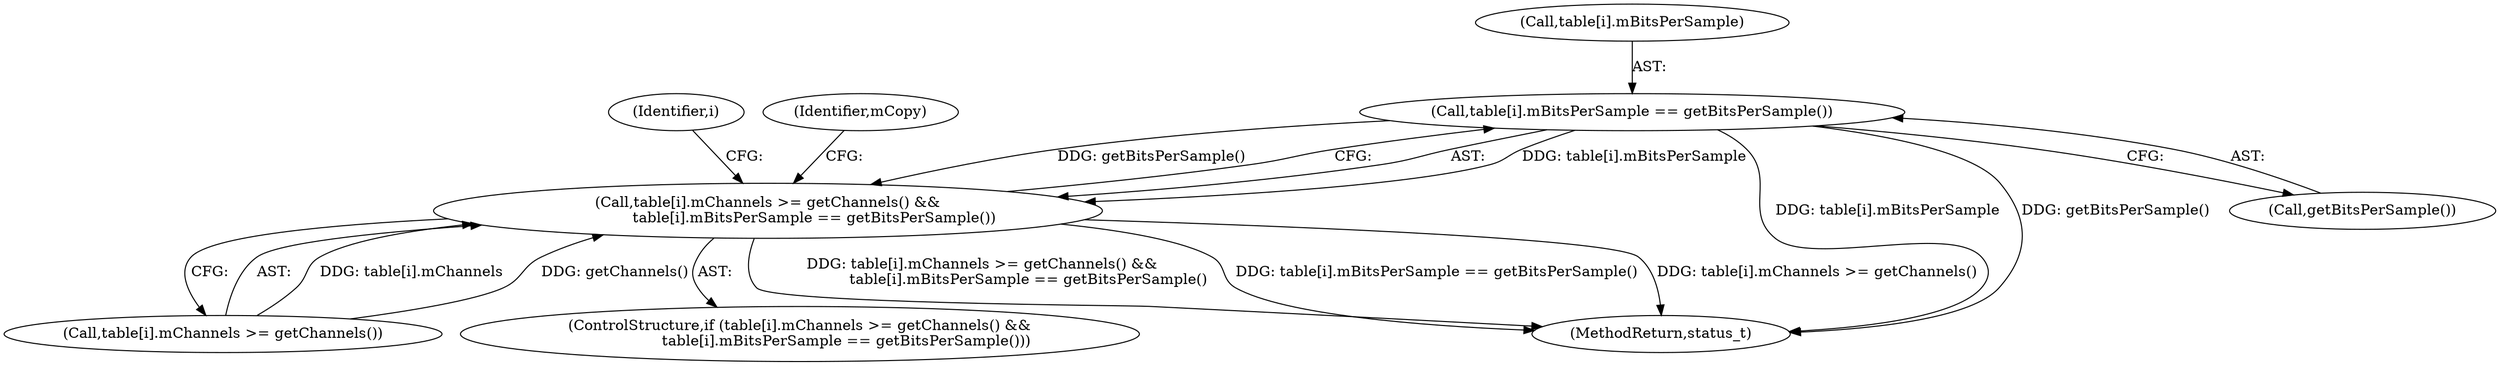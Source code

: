 digraph "0_Android_acc192347665943ca674acf117e4f74a88436922_10@array" {
"1000251" [label="(Call,table[i].mBitsPerSample == getBitsPerSample())"];
"1000243" [label="(Call,table[i].mChannels >= getChannels() &&\n                    table[i].mBitsPerSample == getBitsPerSample())"];
"1000252" [label="(Call,table[i].mBitsPerSample)"];
"1000300" [label="(MethodReturn,status_t)"];
"1000244" [label="(Call,table[i].mChannels >= getChannels())"];
"1000243" [label="(Call,table[i].mChannels >= getChannels() &&\n                    table[i].mBitsPerSample == getBitsPerSample())"];
"1000257" [label="(Call,getBitsPerSample())"];
"1000242" [label="(ControlStructure,if (table[i].mChannels >= getChannels() &&\n                    table[i].mBitsPerSample == getBitsPerSample()))"];
"1000240" [label="(Identifier,i)"];
"1000251" [label="(Call,table[i].mBitsPerSample == getBitsPerSample())"];
"1000260" [label="(Identifier,mCopy)"];
"1000251" -> "1000243"  [label="AST: "];
"1000251" -> "1000257"  [label="CFG: "];
"1000252" -> "1000251"  [label="AST: "];
"1000257" -> "1000251"  [label="AST: "];
"1000243" -> "1000251"  [label="CFG: "];
"1000251" -> "1000300"  [label="DDG: table[i].mBitsPerSample"];
"1000251" -> "1000300"  [label="DDG: getBitsPerSample()"];
"1000251" -> "1000243"  [label="DDG: table[i].mBitsPerSample"];
"1000251" -> "1000243"  [label="DDG: getBitsPerSample()"];
"1000243" -> "1000242"  [label="AST: "];
"1000243" -> "1000244"  [label="CFG: "];
"1000244" -> "1000243"  [label="AST: "];
"1000260" -> "1000243"  [label="CFG: "];
"1000240" -> "1000243"  [label="CFG: "];
"1000243" -> "1000300"  [label="DDG: table[i].mBitsPerSample == getBitsPerSample()"];
"1000243" -> "1000300"  [label="DDG: table[i].mChannels >= getChannels()"];
"1000243" -> "1000300"  [label="DDG: table[i].mChannels >= getChannels() &&\n                    table[i].mBitsPerSample == getBitsPerSample()"];
"1000244" -> "1000243"  [label="DDG: table[i].mChannels"];
"1000244" -> "1000243"  [label="DDG: getChannels()"];
}
